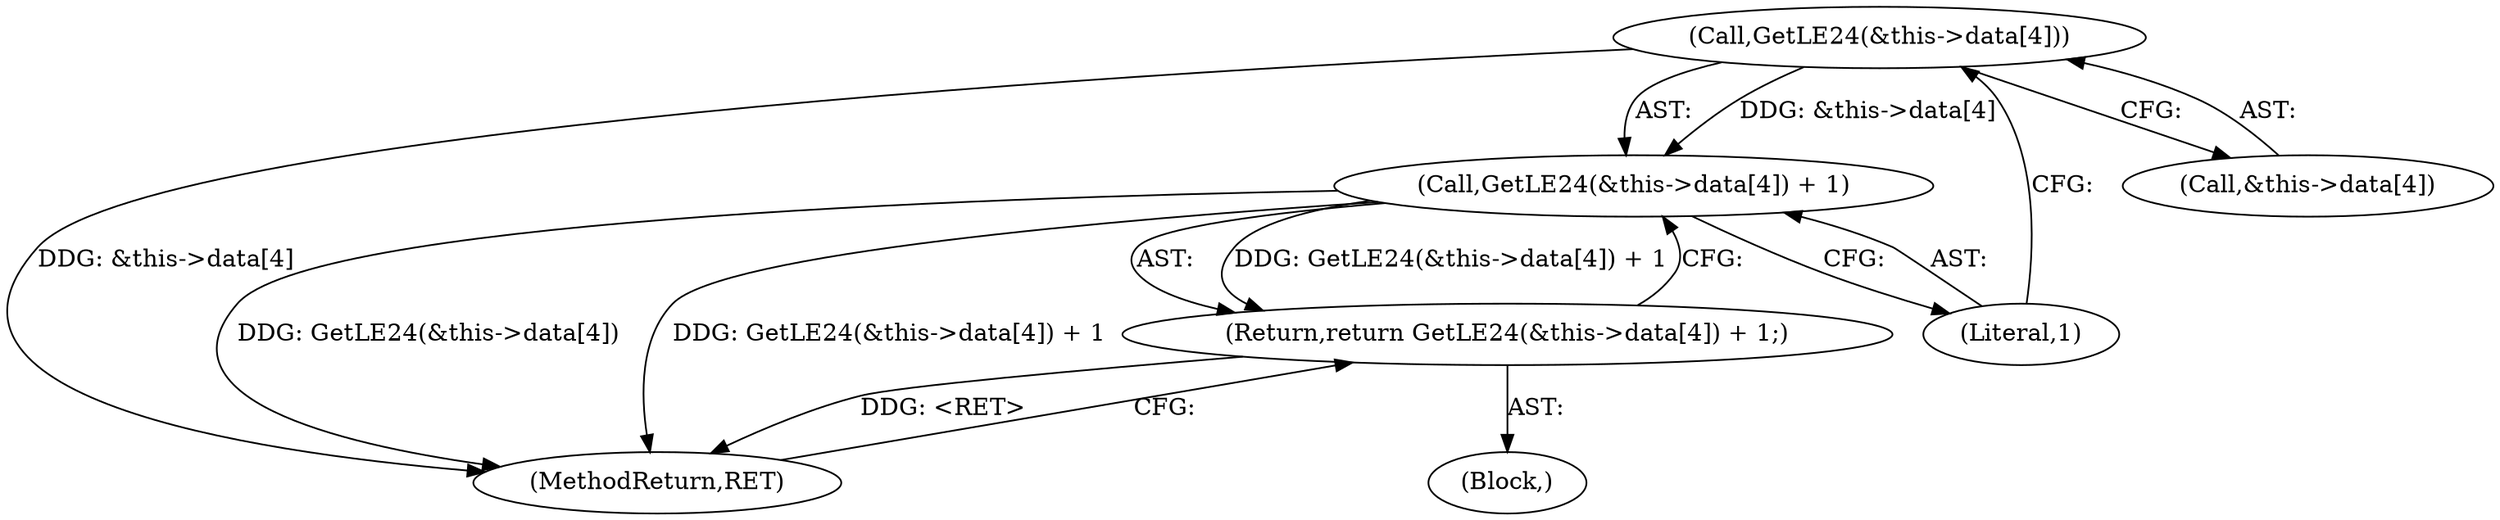digraph "0_exempi_aabedb5e749dd59112a3fe1e8e08f2d934f56666@array" {
"1000184" [label="(Call,GetLE24(&this->data[4]))"];
"1000183" [label="(Call,GetLE24(&this->data[4]) + 1)"];
"1000182" [label="(Return,return GetLE24(&this->data[4]) + 1;)"];
"1000185" [label="(Call,&this->data[4])"];
"1000183" [label="(Call,GetLE24(&this->data[4]) + 1)"];
"1000191" [label="(Literal,1)"];
"1000184" [label="(Call,GetLE24(&this->data[4]))"];
"1000182" [label="(Return,return GetLE24(&this->data[4]) + 1;)"];
"1000537" [label="(MethodReturn,RET)"];
"1000181" [label="(Block,)"];
"1000184" -> "1000183"  [label="AST: "];
"1000184" -> "1000185"  [label="CFG: "];
"1000185" -> "1000184"  [label="AST: "];
"1000191" -> "1000184"  [label="CFG: "];
"1000184" -> "1000537"  [label="DDG: &this->data[4]"];
"1000184" -> "1000183"  [label="DDG: &this->data[4]"];
"1000183" -> "1000182"  [label="AST: "];
"1000183" -> "1000191"  [label="CFG: "];
"1000191" -> "1000183"  [label="AST: "];
"1000182" -> "1000183"  [label="CFG: "];
"1000183" -> "1000537"  [label="DDG: GetLE24(&this->data[4])"];
"1000183" -> "1000537"  [label="DDG: GetLE24(&this->data[4]) + 1"];
"1000183" -> "1000182"  [label="DDG: GetLE24(&this->data[4]) + 1"];
"1000182" -> "1000181"  [label="AST: "];
"1000537" -> "1000182"  [label="CFG: "];
"1000182" -> "1000537"  [label="DDG: <RET>"];
}
